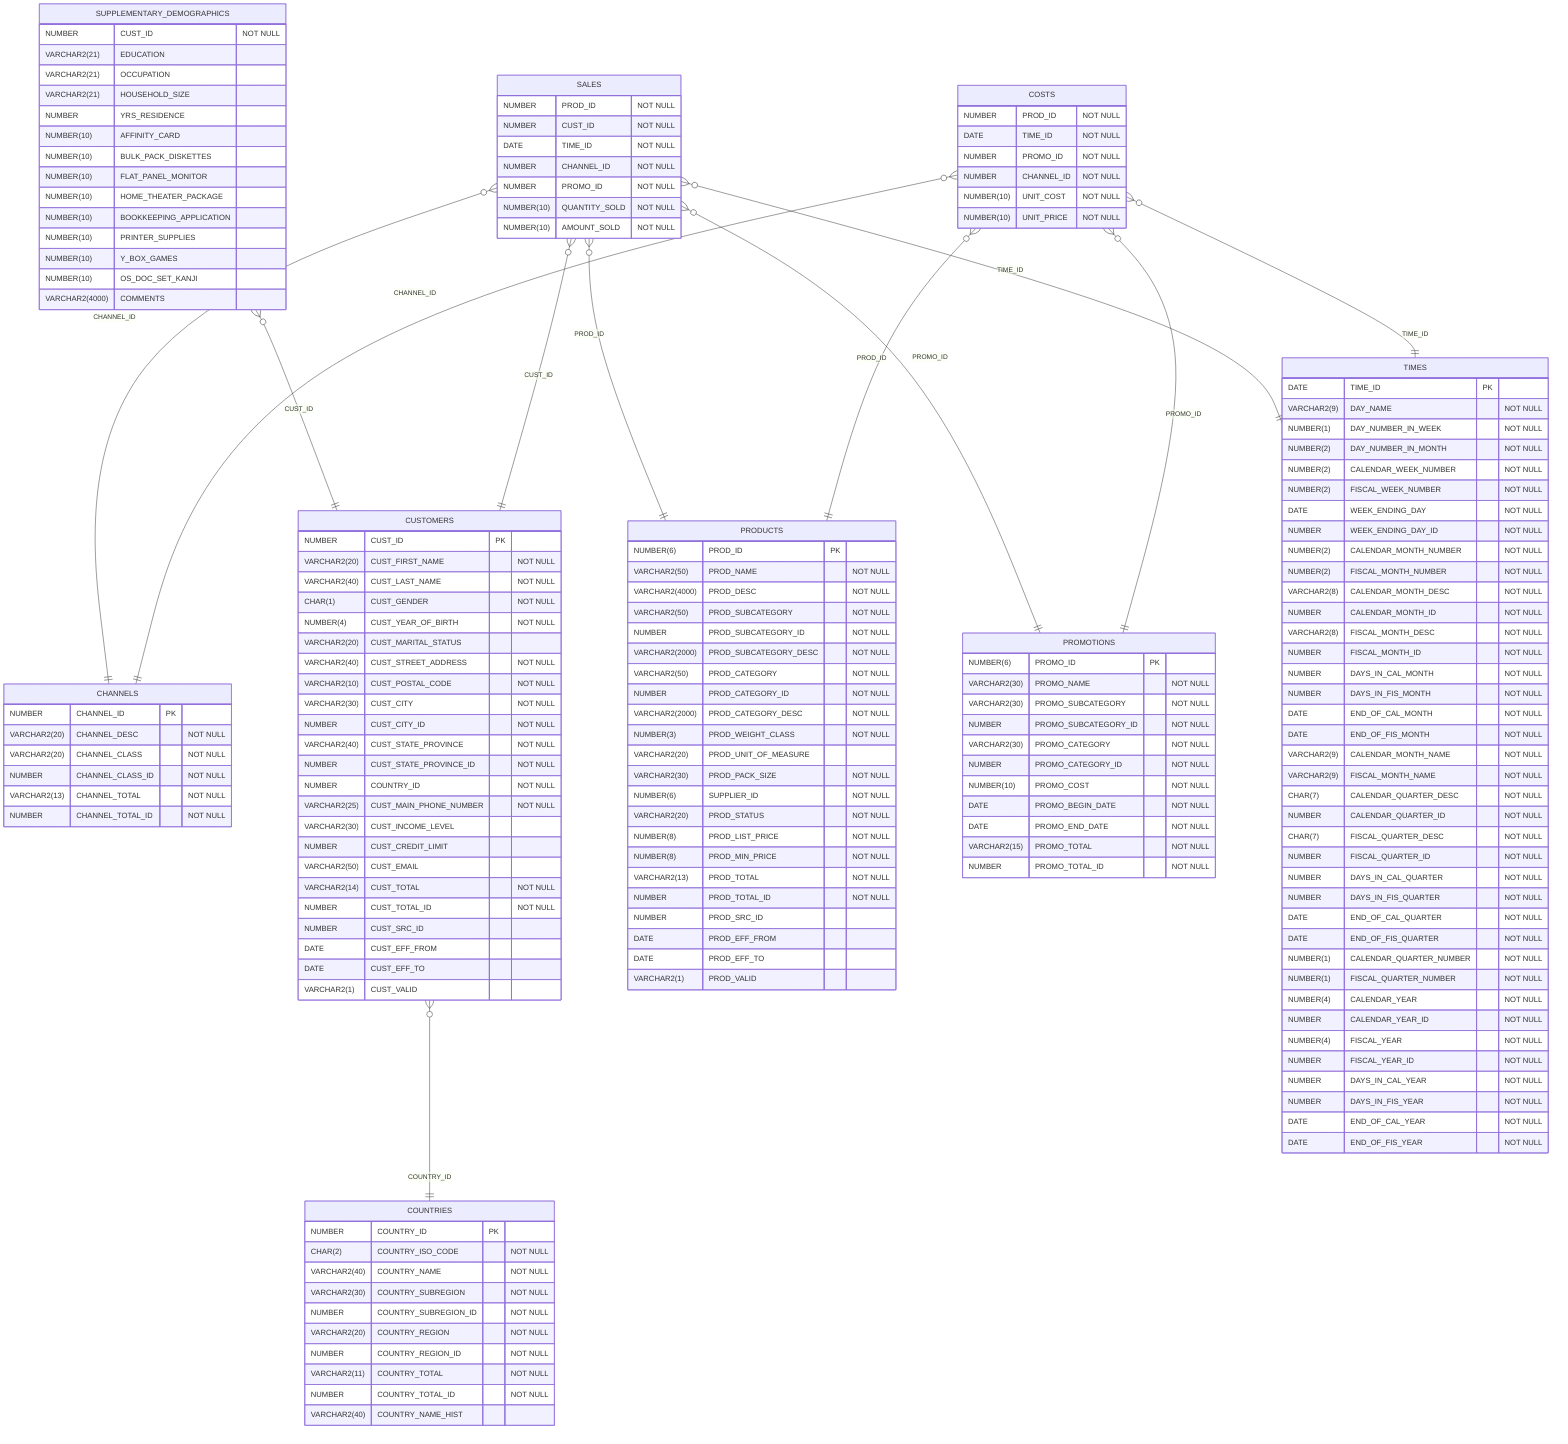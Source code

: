 erDiagram
    CHANNELS {
        NUMBER CHANNEL_ID PK
        VARCHAR2(20) CHANNEL_DESC "NOT NULL"
        VARCHAR2(20) CHANNEL_CLASS "NOT NULL"
        NUMBER CHANNEL_CLASS_ID "NOT NULL"
        VARCHAR2(13) CHANNEL_TOTAL "NOT NULL"
        NUMBER CHANNEL_TOTAL_ID "NOT NULL"
    }

    COSTS {
        NUMBER PROD_ID "NOT NULL"
        DATE TIME_ID "NOT NULL"
        NUMBER PROMO_ID "NOT NULL"
        NUMBER CHANNEL_ID "NOT NULL"
        NUMBER(10) UNIT_COST "NOT NULL"
        NUMBER(10) UNIT_PRICE "NOT NULL"
    }

    COUNTRIES {
        NUMBER COUNTRY_ID PK
        CHAR(2) COUNTRY_ISO_CODE "NOT NULL"
        VARCHAR2(40) COUNTRY_NAME "NOT NULL"
        VARCHAR2(30) COUNTRY_SUBREGION "NOT NULL"
        NUMBER COUNTRY_SUBREGION_ID "NOT NULL"
        VARCHAR2(20) COUNTRY_REGION "NOT NULL"
        NUMBER COUNTRY_REGION_ID "NOT NULL"
        VARCHAR2(11) COUNTRY_TOTAL "NOT NULL"
        NUMBER COUNTRY_TOTAL_ID "NOT NULL"
        VARCHAR2(40) COUNTRY_NAME_HIST
    }

    CUSTOMERS {
        NUMBER CUST_ID PK
        VARCHAR2(20) CUST_FIRST_NAME "NOT NULL"
        VARCHAR2(40) CUST_LAST_NAME "NOT NULL"
        CHAR(1) CUST_GENDER "NOT NULL"
        NUMBER(4) CUST_YEAR_OF_BIRTH "NOT NULL"
        VARCHAR2(20) CUST_MARITAL_STATUS
        VARCHAR2(40) CUST_STREET_ADDRESS "NOT NULL"
        VARCHAR2(10) CUST_POSTAL_CODE "NOT NULL"
        VARCHAR2(30) CUST_CITY "NOT NULL"
        NUMBER CUST_CITY_ID "NOT NULL"
        VARCHAR2(40) CUST_STATE_PROVINCE "NOT NULL"
        NUMBER CUST_STATE_PROVINCE_ID "NOT NULL"
        NUMBER COUNTRY_ID "NOT NULL"
        VARCHAR2(25) CUST_MAIN_PHONE_NUMBER "NOT NULL"
        VARCHAR2(30) CUST_INCOME_LEVEL
        NUMBER CUST_CREDIT_LIMIT
        VARCHAR2(50) CUST_EMAIL
        VARCHAR2(14) CUST_TOTAL "NOT NULL"
        NUMBER CUST_TOTAL_ID "NOT NULL"
        NUMBER CUST_SRC_ID
        DATE CUST_EFF_FROM
        DATE CUST_EFF_TO
        VARCHAR2(1) CUST_VALID
    }

    PRODUCTS {
        NUMBER(6) PROD_ID PK
        VARCHAR2(50) PROD_NAME "NOT NULL"
        VARCHAR2(4000) PROD_DESC "NOT NULL"
        VARCHAR2(50) PROD_SUBCATEGORY "NOT NULL"
        NUMBER PROD_SUBCATEGORY_ID "NOT NULL"
        VARCHAR2(2000) PROD_SUBCATEGORY_DESC "NOT NULL"
        VARCHAR2(50) PROD_CATEGORY "NOT NULL"
        NUMBER PROD_CATEGORY_ID "NOT NULL"
        VARCHAR2(2000) PROD_CATEGORY_DESC "NOT NULL"
        NUMBER(3) PROD_WEIGHT_CLASS "NOT NULL"
        VARCHAR2(20) PROD_UNIT_OF_MEASURE
        VARCHAR2(30) PROD_PACK_SIZE "NOT NULL"
        NUMBER(6) SUPPLIER_ID "NOT NULL"
        VARCHAR2(20) PROD_STATUS "NOT NULL"
        NUMBER(8) PROD_LIST_PRICE "NOT NULL"
        NUMBER(8) PROD_MIN_PRICE "NOT NULL"
        VARCHAR2(13) PROD_TOTAL "NOT NULL"
        NUMBER PROD_TOTAL_ID "NOT NULL"
        NUMBER PROD_SRC_ID
        DATE PROD_EFF_FROM
        DATE PROD_EFF_TO
        VARCHAR2(1) PROD_VALID
    }

    PROMOTIONS {
        NUMBER(6) PROMO_ID PK
        VARCHAR2(30) PROMO_NAME "NOT NULL"
        VARCHAR2(30) PROMO_SUBCATEGORY "NOT NULL"
        NUMBER PROMO_SUBCATEGORY_ID "NOT NULL"
        VARCHAR2(30) PROMO_CATEGORY "NOT NULL"
        NUMBER PROMO_CATEGORY_ID "NOT NULL"
        NUMBER(10) PROMO_COST "NOT NULL"
        DATE PROMO_BEGIN_DATE "NOT NULL"
        DATE PROMO_END_DATE "NOT NULL"
        VARCHAR2(15) PROMO_TOTAL "NOT NULL"
        NUMBER PROMO_TOTAL_ID "NOT NULL"
    }

    SALES {
        NUMBER PROD_ID "NOT NULL"
        NUMBER CUST_ID "NOT NULL"
        DATE TIME_ID "NOT NULL"
        NUMBER CHANNEL_ID "NOT NULL"
        NUMBER PROMO_ID "NOT NULL"
        NUMBER(10) QUANTITY_SOLD "NOT NULL"
        NUMBER(10) AMOUNT_SOLD "NOT NULL"
    }

    SUPPLEMENTARY_DEMOGRAPHICS {
        NUMBER CUST_ID "NOT NULL"
        VARCHAR2(21) EDUCATION
        VARCHAR2(21) OCCUPATION
        VARCHAR2(21) HOUSEHOLD_SIZE
        NUMBER YRS_RESIDENCE
        NUMBER(10) AFFINITY_CARD
        NUMBER(10) BULK_PACK_DISKETTES
        NUMBER(10) FLAT_PANEL_MONITOR
        NUMBER(10) HOME_THEATER_PACKAGE
        NUMBER(10) BOOKKEEPING_APPLICATION
        NUMBER(10) PRINTER_SUPPLIES
        NUMBER(10) Y_BOX_GAMES
        NUMBER(10) OS_DOC_SET_KANJI
        VARCHAR2(4000) COMMENTS
    }

    TIMES {
        DATE TIME_ID PK
        VARCHAR2(9) DAY_NAME "NOT NULL"
        NUMBER(1) DAY_NUMBER_IN_WEEK "NOT NULL"
        NUMBER(2) DAY_NUMBER_IN_MONTH "NOT NULL"
        NUMBER(2) CALENDAR_WEEK_NUMBER "NOT NULL"
        NUMBER(2) FISCAL_WEEK_NUMBER "NOT NULL"
        DATE WEEK_ENDING_DAY "NOT NULL"
        NUMBER WEEK_ENDING_DAY_ID "NOT NULL"
        NUMBER(2) CALENDAR_MONTH_NUMBER "NOT NULL"
        NUMBER(2) FISCAL_MONTH_NUMBER "NOT NULL"
        VARCHAR2(8) CALENDAR_MONTH_DESC "NOT NULL"
        NUMBER CALENDAR_MONTH_ID "NOT NULL"
        VARCHAR2(8) FISCAL_MONTH_DESC "NOT NULL"
        NUMBER FISCAL_MONTH_ID "NOT NULL"
        NUMBER DAYS_IN_CAL_MONTH "NOT NULL"
        NUMBER DAYS_IN_FIS_MONTH "NOT NULL"
        DATE END_OF_CAL_MONTH "NOT NULL"
        DATE END_OF_FIS_MONTH "NOT NULL"
        VARCHAR2(9) CALENDAR_MONTH_NAME "NOT NULL"
        VARCHAR2(9) FISCAL_MONTH_NAME "NOT NULL"
        CHAR(7) CALENDAR_QUARTER_DESC "NOT NULL"
        NUMBER CALENDAR_QUARTER_ID "NOT NULL"
        CHAR(7) FISCAL_QUARTER_DESC "NOT NULL"
        NUMBER FISCAL_QUARTER_ID "NOT NULL"
        NUMBER DAYS_IN_CAL_QUARTER "NOT NULL"
        NUMBER DAYS_IN_FIS_QUARTER "NOT NULL"
        DATE END_OF_CAL_QUARTER "NOT NULL"
        DATE END_OF_FIS_QUARTER "NOT NULL"
        NUMBER(1) CALENDAR_QUARTER_NUMBER "NOT NULL"
        NUMBER(1) FISCAL_QUARTER_NUMBER "NOT NULL"
        NUMBER(4) CALENDAR_YEAR "NOT NULL"
        NUMBER CALENDAR_YEAR_ID "NOT NULL"
        NUMBER(4) FISCAL_YEAR "NOT NULL"
        NUMBER FISCAL_YEAR_ID "NOT NULL"
        NUMBER DAYS_IN_CAL_YEAR "NOT NULL"
        NUMBER DAYS_IN_FIS_YEAR "NOT NULL"
        DATE END_OF_CAL_YEAR "NOT NULL"
        DATE END_OF_FIS_YEAR "NOT NULL"
    }

    COSTS }o--|| PRODUCTS : PROD_ID
    COSTS }o--|| TIMES : TIME_ID
    COSTS }o--|| PROMOTIONS : PROMO_ID
    COSTS }o--|| CHANNELS : CHANNEL_ID
    CUSTOMERS }o--|| COUNTRIES : COUNTRY_ID
    SALES }o--|| PRODUCTS : PROD_ID
    SALES }o--|| CUSTOMERS : CUST_ID
    SALES }o--|| TIMES : TIME_ID
    SALES }o--|| CHANNELS : CHANNEL_ID
    SALES }o--|| PROMOTIONS : PROMO_ID
    SUPPLEMENTARY_DEMOGRAPHICS }o--|| CUSTOMERS : CUST_ID